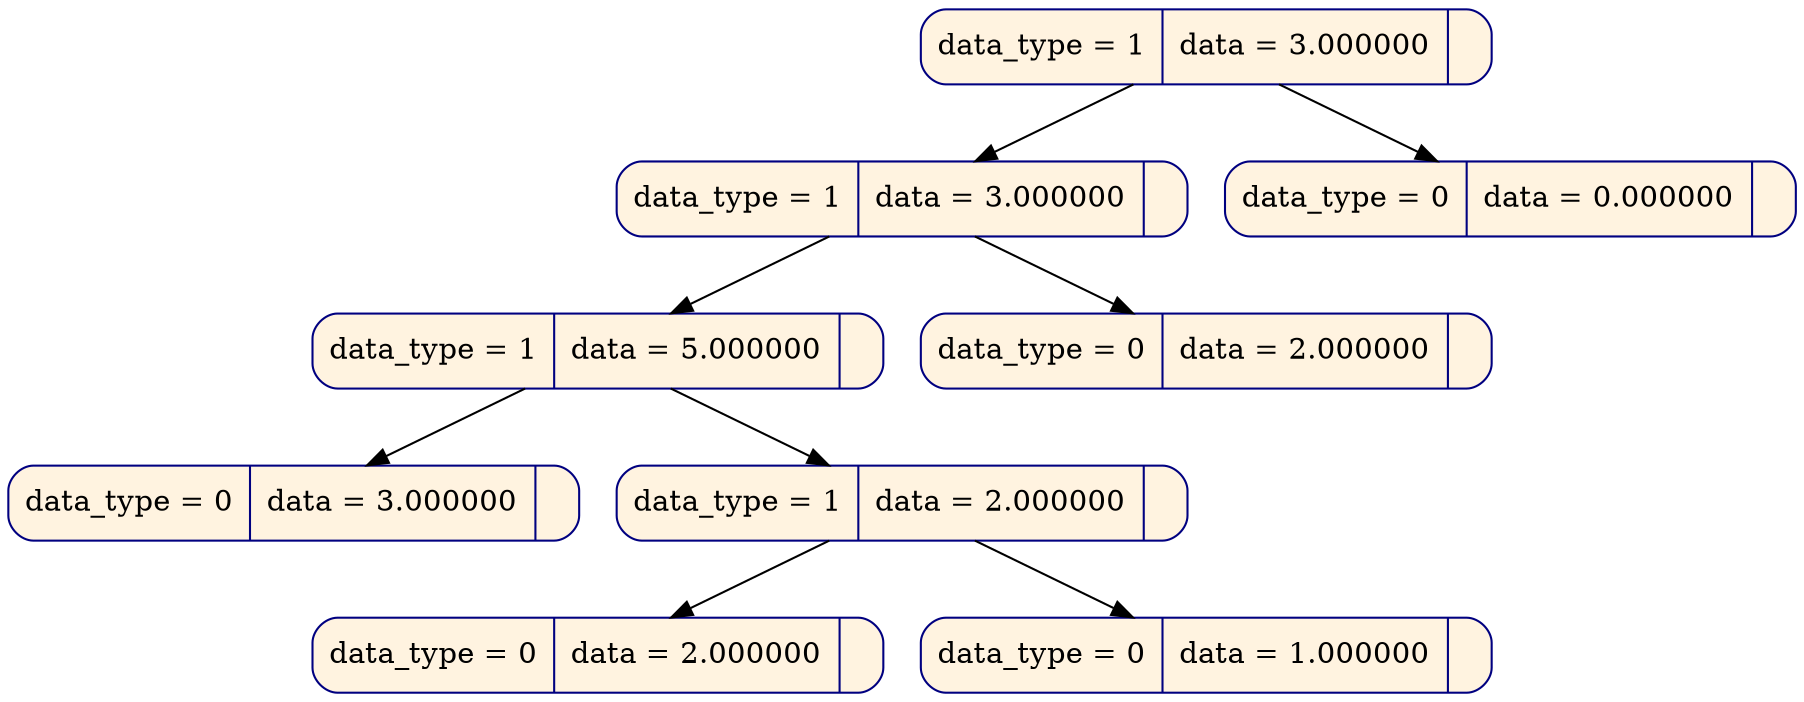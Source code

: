 digraph
{
node [shape = Mrecord, color  = "navy", style = "filled"];
node0x6230000002c0[label = " data_type = 1 | data = 3.000000 | ", fillcolor = "#fff3e0", rank = 0];
node0x622000000250[label = " data_type = 1 | data = 3.000000 | ", fillcolor = "#fff3e0", rank = 1];
node0x620000000160[label = " data_type = 1 | data = 5.000000 | ", fillcolor = "#fff3e0", rank = 2];
node0x619000000a80[label = " data_type = 0 | data = 3.000000 | ", fillcolor = "#fff3e0", rank = 3];
node0x6200000000b8[label = " data_type = 1 | data = 2.000000 | ", fillcolor = "#fff3e0", rank = 3];
node0x6200000000f0[label = " data_type = 0 | data = 2.000000 | ", fillcolor = "#fff3e0", rank = 4];
node0x620000000128[label = " data_type = 0 | data = 1.000000 | ", fillcolor = "#fff3e0", rank = 4];
node0x622000000218[label = " data_type = 0 | data = 2.000000 | ", fillcolor = "#fff3e0", rank = 2];
node0x623000000288[label = " data_type = 0 | data = 0.000000 | ", fillcolor = "#fff3e0", rank = 1];
node0x6230000002c0 -> node0x622000000250;
node0x622000000250 -> node0x620000000160;
node0x620000000160 -> node0x619000000a80;
node0x620000000160 -> node0x6200000000b8;
node0x6200000000b8 -> node0x6200000000f0;
node0x6200000000b8 -> node0x620000000128;
node0x622000000250 -> node0x622000000218;
node0x6230000002c0 -> node0x623000000288;
}
